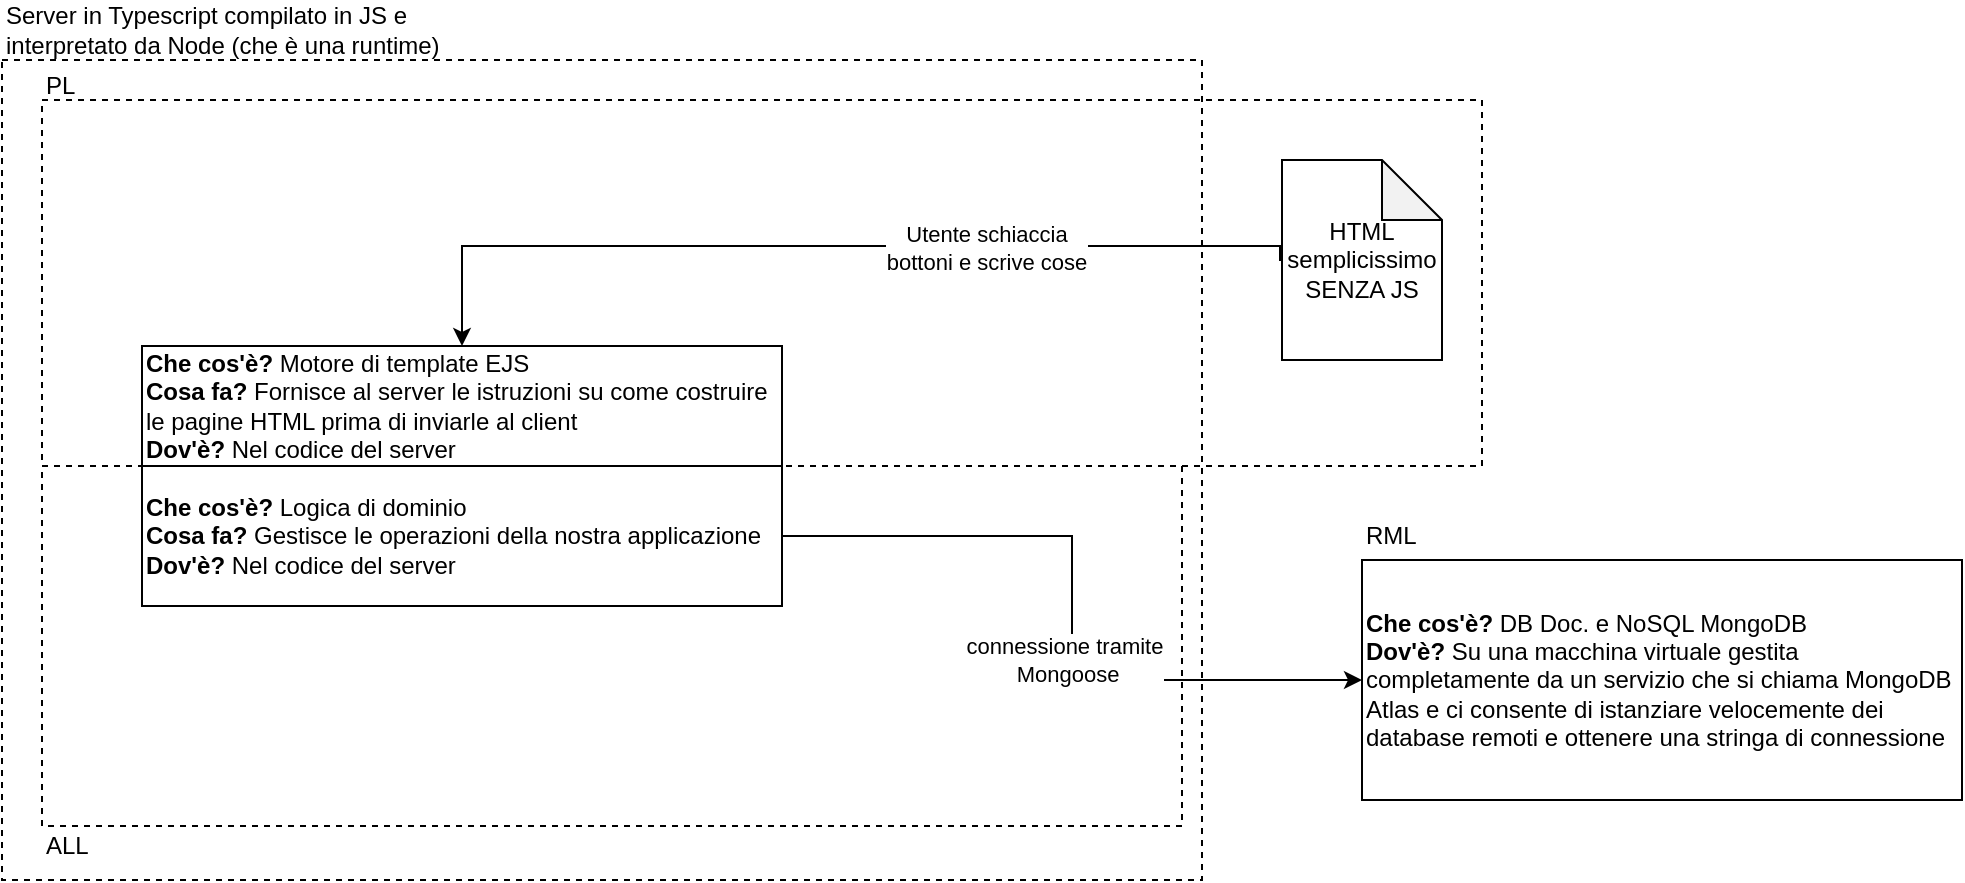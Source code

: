 <mxfile version="14.5.7" type="github">
  <diagram id="PECROV6HsEnca7NtodL6" name="Page-1">
    <mxGraphModel dx="1221" dy="692" grid="1" gridSize="10" guides="1" tooltips="1" connect="1" arrows="1" fold="1" page="1" pageScale="1" pageWidth="1654" pageHeight="1169" math="0" shadow="0">
      <root>
        <mxCell id="0" />
        <mxCell id="1" parent="0" />
        <mxCell id="GhwxT5g6z13AvjHOPLht-22" value="" style="rounded=0;whiteSpace=wrap;html=1;fillColor=none;dashed=1;" vertex="1" parent="1">
          <mxGeometry x="250" y="40" width="600" height="410" as="geometry" />
        </mxCell>
        <mxCell id="GhwxT5g6z13AvjHOPLht-20" value="" style="rounded=0;whiteSpace=wrap;html=1;fillColor=none;dashed=1;" vertex="1" parent="1">
          <mxGeometry x="270" y="243" width="570" height="180" as="geometry" />
        </mxCell>
        <mxCell id="GhwxT5g6z13AvjHOPLht-18" value="" style="rounded=0;whiteSpace=wrap;html=1;fillColor=none;dashed=1;" vertex="1" parent="1">
          <mxGeometry x="270" y="60" width="720" height="183" as="geometry" />
        </mxCell>
        <mxCell id="GhwxT5g6z13AvjHOPLht-1" value="&lt;b&gt;Che cos&#39;è? &lt;/b&gt;Motore di template EJS&lt;br&gt;&lt;b&gt;Cosa fa?&lt;/b&gt;&amp;nbsp;Fornisce al server le istruzioni su come costruire le pagine HTML prima di inviarle al client&lt;br&gt;&lt;b&gt;Dov&#39;è?&lt;/b&gt;&amp;nbsp;Nel codice del server" style="rounded=0;whiteSpace=wrap;html=1;align=left;" vertex="1" parent="1">
          <mxGeometry x="320" y="183" width="320" height="60" as="geometry" />
        </mxCell>
        <mxCell id="GhwxT5g6z13AvjHOPLht-6" style="edgeStyle=orthogonalEdgeStyle;rounded=0;orthogonalLoop=1;jettySize=auto;html=1;exitX=1;exitY=0.5;exitDx=0;exitDy=0;entryX=0;entryY=0.5;entryDx=0;entryDy=0;" edge="1" parent="1" source="GhwxT5g6z13AvjHOPLht-2" target="GhwxT5g6z13AvjHOPLht-3">
          <mxGeometry relative="1" as="geometry" />
        </mxCell>
        <mxCell id="GhwxT5g6z13AvjHOPLht-7" value="connessione tramite&lt;br&gt;&amp;nbsp;Mongoose" style="edgeLabel;html=1;align=center;verticalAlign=middle;resizable=0;points=[];" vertex="1" connectable="0" parent="GhwxT5g6z13AvjHOPLht-6">
          <mxGeometry x="0.205" y="1" relative="1" as="geometry">
            <mxPoint x="-5.65" y="-9" as="offset" />
          </mxGeometry>
        </mxCell>
        <mxCell id="GhwxT5g6z13AvjHOPLht-2" value="&lt;b&gt;Che cos&#39;è? &lt;/b&gt;Logica di dominio&lt;br&gt;&lt;b&gt;Cosa fa?&lt;/b&gt;&amp;nbsp;Gestisce le operazioni della nostra applicazione&lt;br&gt;&lt;b&gt;Dov&#39;è? &lt;/b&gt;Nel codice del server" style="rounded=0;whiteSpace=wrap;html=1;align=left;" vertex="1" parent="1">
          <mxGeometry x="320" y="243" width="320" height="70" as="geometry" />
        </mxCell>
        <mxCell id="GhwxT5g6z13AvjHOPLht-3" value="&lt;b&gt;Che cos&#39;è? &lt;/b&gt;DB Doc. e NoSQL MongoDB&lt;br&gt;&lt;b&gt;Dov&#39;è? &lt;/b&gt;Su una macchina virtuale gestita completamente da un servizio che si chiama MongoDB Atlas e ci consente di istanziare velocemente dei database remoti e ottenere una stringa di connessione" style="rounded=0;whiteSpace=wrap;html=1;align=left;" vertex="1" parent="1">
          <mxGeometry x="930" y="290" width="300" height="120" as="geometry" />
        </mxCell>
        <mxCell id="GhwxT5g6z13AvjHOPLht-5" value="RML" style="text;html=1;strokeColor=none;fillColor=none;align=left;verticalAlign=middle;whiteSpace=wrap;rounded=0;" vertex="1" parent="1">
          <mxGeometry x="930" y="268" width="40" height="20" as="geometry" />
        </mxCell>
        <mxCell id="GhwxT5g6z13AvjHOPLht-12" style="edgeStyle=orthogonalEdgeStyle;rounded=0;orthogonalLoop=1;jettySize=auto;html=1;exitX=0;exitY=0.5;exitDx=0;exitDy=0;exitPerimeter=0;" edge="1" parent="1" source="GhwxT5g6z13AvjHOPLht-15">
          <mxGeometry relative="1" as="geometry">
            <mxPoint x="735" y="133" as="sourcePoint" />
            <mxPoint x="480" y="183" as="targetPoint" />
            <Array as="points">
              <mxPoint x="889" y="133" />
              <mxPoint x="480" y="133" />
            </Array>
          </mxGeometry>
        </mxCell>
        <mxCell id="GhwxT5g6z13AvjHOPLht-13" value="Utente schiaccia &lt;br&gt;bottoni e scrive cose" style="edgeLabel;html=1;align=center;verticalAlign=middle;resizable=0;points=[];" vertex="1" connectable="0" parent="GhwxT5g6z13AvjHOPLht-12">
          <mxGeometry x="-0.337" y="1" relative="1" as="geometry">
            <mxPoint as="offset" />
          </mxGeometry>
        </mxCell>
        <mxCell id="GhwxT5g6z13AvjHOPLht-15" value="HTML semplicissimo SENZA JS" style="shape=note;whiteSpace=wrap;html=1;backgroundOutline=1;darkOpacity=0.05;" vertex="1" parent="1">
          <mxGeometry x="890" y="90" width="80" height="100" as="geometry" />
        </mxCell>
        <mxCell id="GhwxT5g6z13AvjHOPLht-19" value="PL" style="text;html=1;strokeColor=none;fillColor=none;align=left;verticalAlign=middle;whiteSpace=wrap;rounded=0;" vertex="1" parent="1">
          <mxGeometry x="270" y="43" width="40" height="20" as="geometry" />
        </mxCell>
        <mxCell id="GhwxT5g6z13AvjHOPLht-21" value="ALL" style="text;html=1;strokeColor=none;fillColor=none;align=left;verticalAlign=middle;whiteSpace=wrap;rounded=0;" vertex="1" parent="1">
          <mxGeometry x="270" y="423" width="40" height="20" as="geometry" />
        </mxCell>
        <mxCell id="GhwxT5g6z13AvjHOPLht-23" value="Server in Typescript compilato in JS e interpretato da Node (che è una runtime)" style="text;html=1;strokeColor=none;fillColor=none;align=left;verticalAlign=middle;whiteSpace=wrap;rounded=0;" vertex="1" parent="1">
          <mxGeometry x="250" y="10" width="260" height="30" as="geometry" />
        </mxCell>
      </root>
    </mxGraphModel>
  </diagram>
</mxfile>
